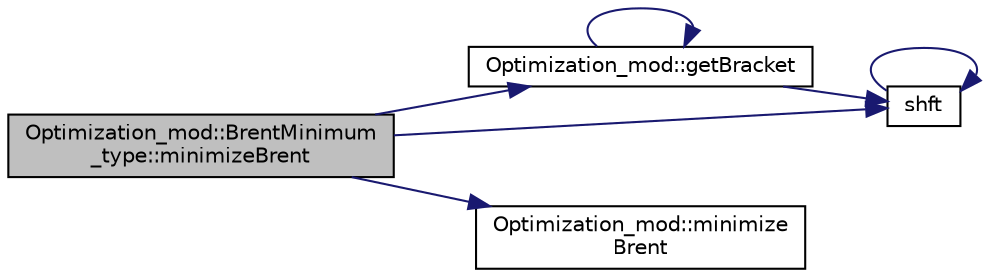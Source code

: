 digraph "Optimization_mod::BrentMinimum_type::minimizeBrent"
{
 // LATEX_PDF_SIZE
  edge [fontname="Helvetica",fontsize="10",labelfontname="Helvetica",labelfontsize="10"];
  node [fontname="Helvetica",fontsize="10",shape=record];
  rankdir="LR";
  Node1 [label="Optimization_mod::BrentMinimum\l_type::minimizeBrent",height=0.2,width=0.4,color="black", fillcolor="grey75", style="filled", fontcolor="black",tooltip="The constructor of the class BrentMinimum_type. Compute the minimum of the input 1-dimensional functi..."];
  Node1 -> Node2 [color="midnightblue",fontsize="10",style="solid",fontname="Helvetica"];
  Node2 [label="Optimization_mod::getBracket",height=0.2,width=0.4,color="black", fillcolor="white", style="filled",URL="$namespaceOptimization__mod.html#a0b6cd7d39fc75e169f1fe7a5f483a81d",tooltip=" "];
  Node2 -> Node2 [color="midnightblue",fontsize="10",style="solid",fontname="Helvetica"];
  Node2 -> Node3 [color="midnightblue",fontsize="10",style="solid",fontname="Helvetica"];
  Node3 [label="shft",height=0.2,width=0.4,color="black", fillcolor="white", style="filled",URL="$Optimization__mod_8f90.html#ab1517e164a67fd87ac9b13b0adf6137c",tooltip=" "];
  Node3 -> Node3 [color="midnightblue",fontsize="10",style="solid",fontname="Helvetica"];
  Node1 -> Node4 [color="midnightblue",fontsize="10",style="solid",fontname="Helvetica"];
  Node4 [label="Optimization_mod::minimize\lBrent",height=0.2,width=0.4,color="black", fillcolor="white", style="filled",URL="$namespaceOptimization__mod.html#aa6c88fc4180df17990c82ad59f669990",tooltip="The constructor of the class BrentMinimum_type. Compute the minimum of the input 1-dimensional functi..."];
  Node1 -> Node3 [color="midnightblue",fontsize="10",style="solid",fontname="Helvetica"];
}
